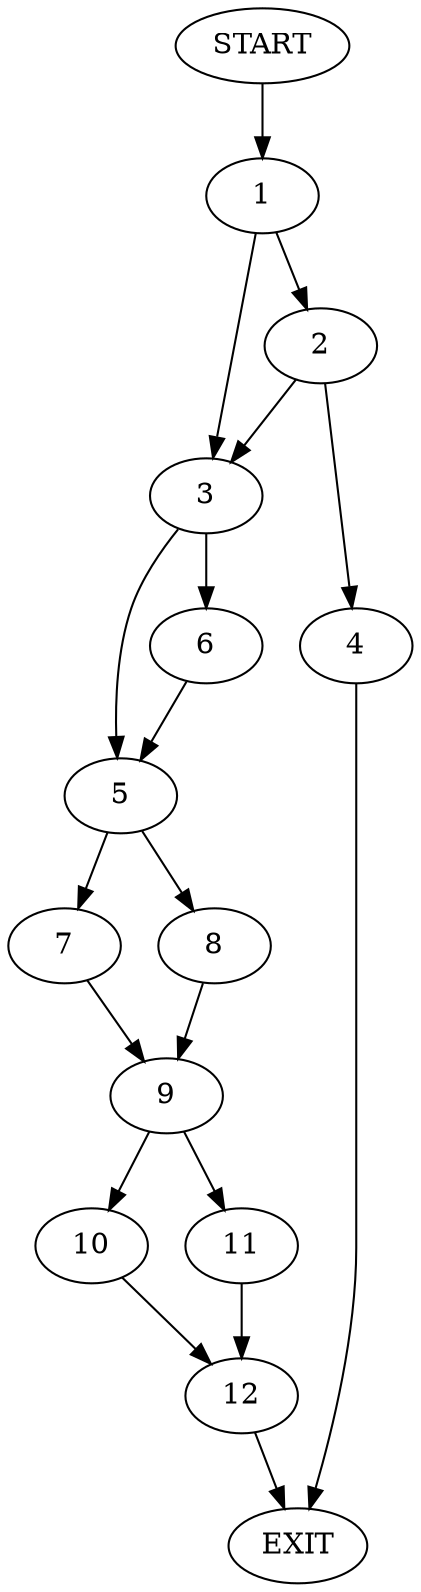 digraph {
0 [label="START"]
13 [label="EXIT"]
0 -> 1
1 -> 2
1 -> 3
2 -> 4
2 -> 3
3 -> 5
3 -> 6
4 -> 13
6 -> 5
5 -> 7
5 -> 8
8 -> 9
7 -> 9
9 -> 10
9 -> 11
10 -> 12
11 -> 12
12 -> 13
}
